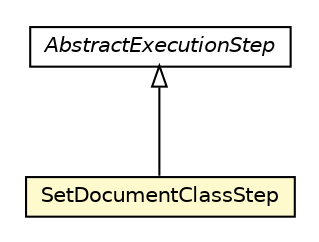 #!/usr/local/bin/dot
#
# Class diagram 
# Generated by UMLGraph version R5_6-24-gf6e263 (http://www.umlgraph.org/)
#

digraph G {
	edge [fontname="Helvetica",fontsize=10,labelfontname="Helvetica",labelfontsize=10];
	node [fontname="Helvetica",fontsize=10,shape=plaintext];
	nodesep=0.25;
	ranksep=0.5;
	// com.orientechnologies.orient.core.sql.executor.SetDocumentClassStep
	c7840765 [label=<<table title="com.orientechnologies.orient.core.sql.executor.SetDocumentClassStep" border="0" cellborder="1" cellspacing="0" cellpadding="2" port="p" bgcolor="lemonChiffon" href="./SetDocumentClassStep.html">
		<tr><td><table border="0" cellspacing="0" cellpadding="1">
<tr><td align="center" balign="center"> SetDocumentClassStep </td></tr>
		</table></td></tr>
		</table>>, URL="./SetDocumentClassStep.html", fontname="Helvetica", fontcolor="black", fontsize=10.0];
	// com.orientechnologies.orient.core.sql.executor.AbstractExecutionStep
	c7840808 [label=<<table title="com.orientechnologies.orient.core.sql.executor.AbstractExecutionStep" border="0" cellborder="1" cellspacing="0" cellpadding="2" port="p" href="./AbstractExecutionStep.html">
		<tr><td><table border="0" cellspacing="0" cellpadding="1">
<tr><td align="center" balign="center"><font face="Helvetica-Oblique"> AbstractExecutionStep </font></td></tr>
		</table></td></tr>
		</table>>, URL="./AbstractExecutionStep.html", fontname="Helvetica", fontcolor="black", fontsize=10.0];
	//com.orientechnologies.orient.core.sql.executor.SetDocumentClassStep extends com.orientechnologies.orient.core.sql.executor.AbstractExecutionStep
	c7840808:p -> c7840765:p [dir=back,arrowtail=empty];
}

